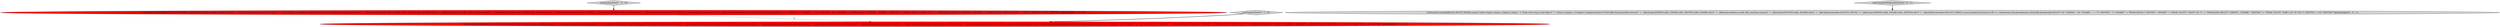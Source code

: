 digraph {
0 [style = filled, label = "testEquiJoinPlan['1', '0', '0']", fillcolor = lightgray, shape = diamond image = "AAA0AAABBB1BBB"];
2 [style = filled, label = "CalciteAssert.model(JdbcTest.SCOTT_MODEL).query(\"select empno, ename, e.deptno, dname \" + \"from scott.emp e inner join scott.dept d \" + \"on e.deptno = d.deptno\").explainContains(\"PLAN=JdbcToEnumerableConverter\" + \" JdbcProject(EMPNO=($2(, ENAME=($3(, DEPTNO=($4(, DNAME=($1()\" + \" JdbcJoin(condition=(=($4, $0)(, joinType=(inner()\" + \" JdbcProject(DEPTNO=($0(, DNAME=($1()\" + \" JdbcTableScan(table=((SCOTT, DEPT(()\" + \" JdbcProject(EMPNO=($0(, ENAME=($1(, DEPTNO=($7()\" + \" JdbcTableScan(table=((SCOTT, EMP(()\").runs().enable(CalciteAssert.DB == CalciteAssert.DatabaseInstance.HSQLDB).planHasSql(\"SELECT \"t0\".\"EMPNO\", \"t0\".\"ENAME\", \" + \"\"t0\".\"DEPTNO\", \"t\".\"DNAME\"\" + \"FROM (SELECT \"DEPTNO\", \"DNAME\"\" + \"FROM \"SCOTT\".\"DEPT\") AS \"t\"\" + \"INNER JOIN (SELECT \"EMPNO\", \"ENAME\", \"DEPTNO\"\" + \"FROM \"SCOTT\".\"EMP\") AS \"t0\" \" + \"ON \"t\".\"DEPTNO\" = \"t0\".\"DEPTNO\"\")@@@3@@@['0', '1', '0']", fillcolor = red, shape = ellipse image = "AAA1AAABBB2BBB"];
1 [style = filled, label = "CalciteAssert.model(JdbcTest.SCOTT_MODEL).query(\"select empno, ename, e.deptno, dname \" + \"from scott.emp e inner join scott.dept d \" + \"on e.deptno = d.deptno\").explainContains(\"PLAN=JdbcToEnumerableConverter\" + \" JdbcProject(EMPNO=($0(, ENAME=($1(, DEPTNO=($2(, DNAME=($4()\" + \" JdbcJoin(condition=(=($2, $3)(, joinType=(inner()\" + \" JdbcProject(EMPNO=($0(, ENAME=($1(, DEPTNO=($7()\" + \" JdbcTableScan(table=((SCOTT, EMP(()\" + \" JdbcProject(DEPTNO=($0(, DNAME=($1()\" + \" JdbcTableScan(table=((SCOTT, DEPT(()\").runs().enable(CalciteAssert.DB == CalciteAssert.DatabaseInstance.HSQLDB).planHasSql(\"SELECT \"t\".\"EMPNO\", \"t\".\"ENAME\", \" + \"\"t\".\"DEPTNO\", \"t0\".\"DNAME\"\" + \"FROM (SELECT \"EMPNO\", \"ENAME\", \"DEPTNO\"\" + \"FROM \"SCOTT\".\"EMP\") AS \"t\"\" + \"INNER JOIN (SELECT \"DEPTNO\", \"DNAME\"\" + \"FROM \"SCOTT\".\"DEPT\") AS \"t0\" \" + \"ON \"t\".\"DEPTNO\" = \"t0\".\"DEPTNO\"\")@@@3@@@['1', '0', '0']", fillcolor = red, shape = ellipse image = "AAA1AAABBB1BBB"];
4 [style = filled, label = "testCrossJoinWithJoinKeyPlan['0', '0', '1']", fillcolor = lightgray, shape = diamond image = "AAA0AAABBB3BBB"];
5 [style = filled, label = "CalciteAssert.model(JdbcTest.SCOTT_MODEL).query(\"select empno, ename, d.deptno, dname \" + \"from scott.emp e,scott.dept d \" + \"where e.deptno = d.deptno\").explainContains(\"PLAN=JdbcToEnumerableConverter\" + \" JdbcProject(EMPNO=($2(, ENAME=($3(, DEPTNO=($0(, DNAME=($1()\" + \" JdbcJoin(condition=(=($4, $0)(, joinType=(inner()\" + \" JdbcProject(DEPTNO=($0(, DNAME=($1()\" + \" JdbcTableScan(table=((SCOTT, DEPT(()\" + \" JdbcProject(EMPNO=($0(, ENAME=($1(, DEPTNO=($7()\" + \" JdbcTableScan(table=((SCOTT, EMP(()\").runs().enable(CalciteAssert.DB == CalciteAssert.DatabaseInstance.HSQLDB).planHasSql(\"SELECT \"t0\".\"EMPNO\", \"t0\".\"ENAME\", \" + \"\"t\".\"DEPTNO\", \"t\".\"DNAME\"\" + \"FROM (SELECT \"DEPTNO\", \"DNAME\"\" + \"FROM \"SCOTT\".\"DEPT\") AS \"t\"\" + \"INNER JOIN (SELECT \"EMPNO\", \"ENAME\", \"DEPTNO\"\" + \"FROM \"SCOTT\".\"EMP\") AS \"t0\" ON \"t\".\"DEPTNO\" = \"t0\".\"DEPTNO\"\")@@@3@@@['0', '0', '1']", fillcolor = lightgray, shape = ellipse image = "AAA0AAABBB3BBB"];
3 [style = filled, label = "testEquiJoinPlan['0', '1', '0']", fillcolor = lightgray, shape = diamond image = "AAA0AAABBB2BBB"];
1->2 [style = dashed, label="0"];
4->5 [style = bold, label=""];
0->1 [style = bold, label=""];
3->2 [style = bold, label=""];
}
